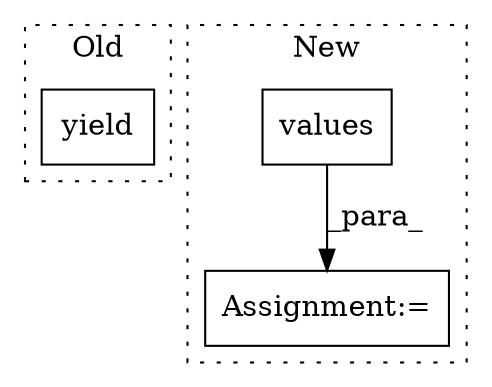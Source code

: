 digraph G {
subgraph cluster0 {
1 [label="yield" a="112" s="890" l="7" shape="box"];
label = "Old";
style="dotted";
}
subgraph cluster1 {
2 [label="values" a="32" s="1160" l="8" shape="box"];
3 [label="Assignment:=" a="7" s="1138" l="39" shape="box"];
label = "New";
style="dotted";
}
2 -> 3 [label="_para_"];
}